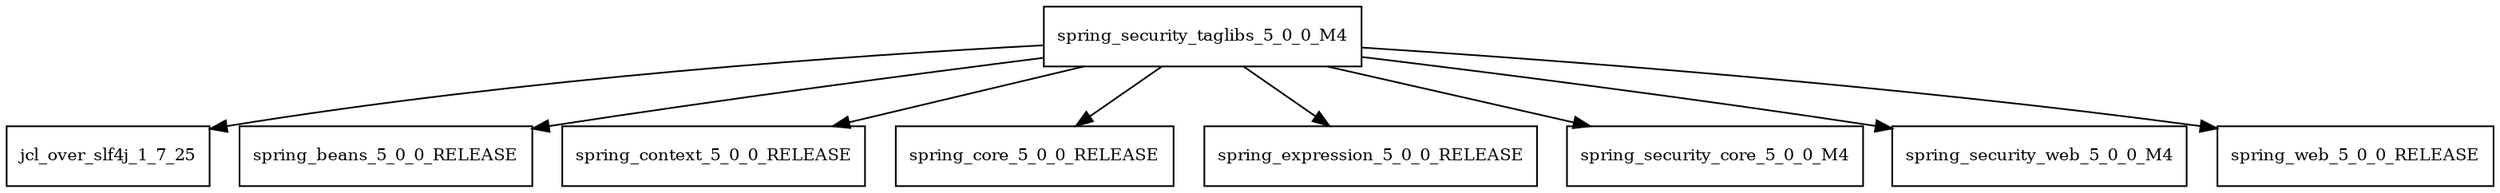 digraph spring_security_taglibs_5_0_0_M4_dependencies {
  node [shape = box, fontsize=10.0];
  spring_security_taglibs_5_0_0_M4 -> jcl_over_slf4j_1_7_25;
  spring_security_taglibs_5_0_0_M4 -> spring_beans_5_0_0_RELEASE;
  spring_security_taglibs_5_0_0_M4 -> spring_context_5_0_0_RELEASE;
  spring_security_taglibs_5_0_0_M4 -> spring_core_5_0_0_RELEASE;
  spring_security_taglibs_5_0_0_M4 -> spring_expression_5_0_0_RELEASE;
  spring_security_taglibs_5_0_0_M4 -> spring_security_core_5_0_0_M4;
  spring_security_taglibs_5_0_0_M4 -> spring_security_web_5_0_0_M4;
  spring_security_taglibs_5_0_0_M4 -> spring_web_5_0_0_RELEASE;
}
